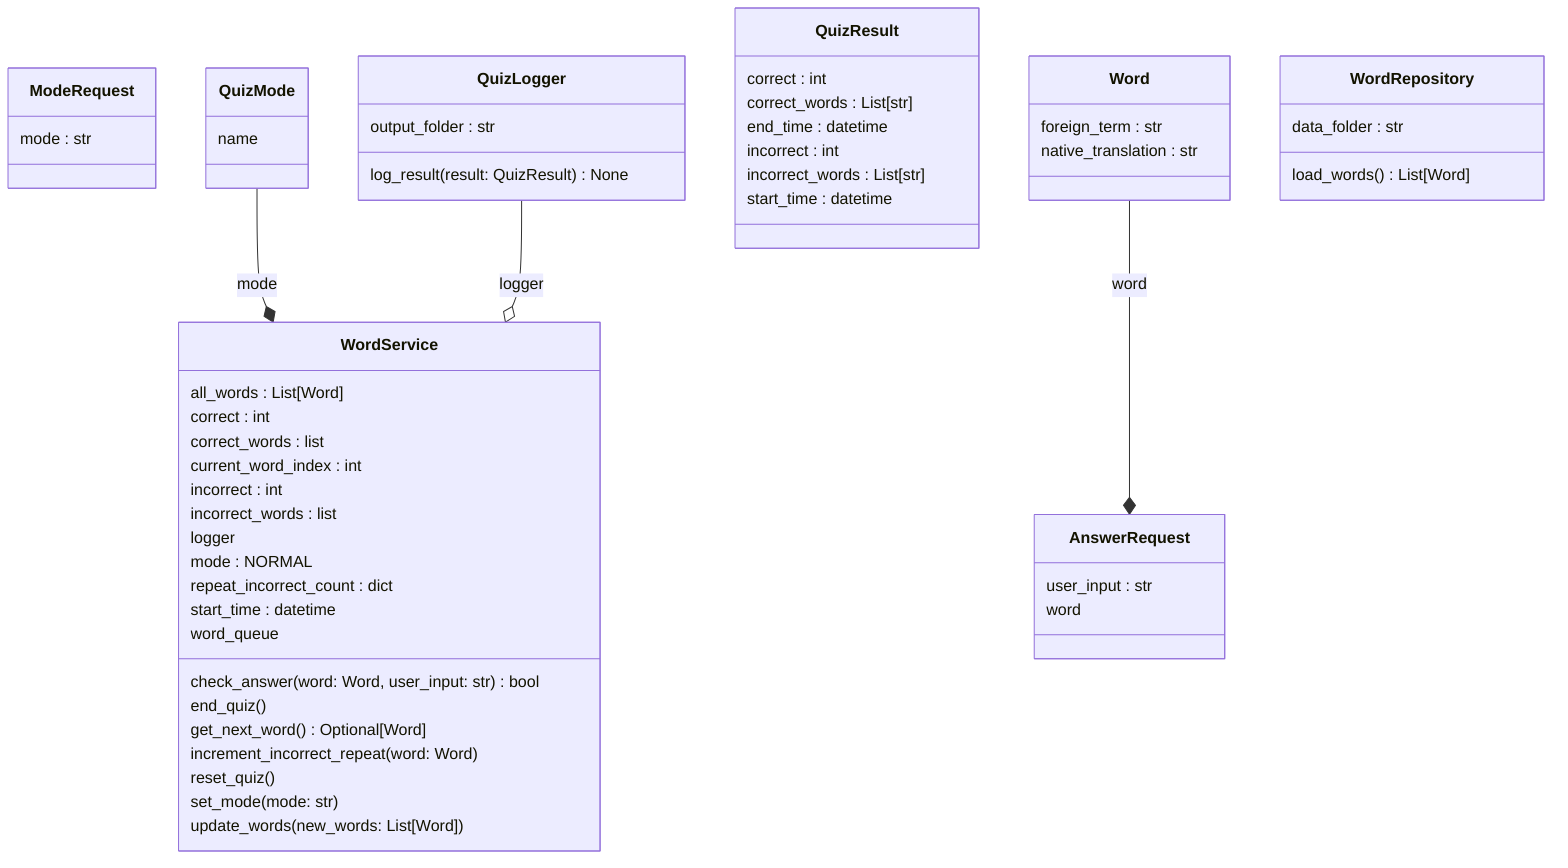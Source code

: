 classDiagram
  class AnswerRequest {
    user_input : str
    word
  }
  class ModeRequest {
    mode : str
  }
  class QuizLogger {
    output_folder : str
    log_result(result: QuizResult) None
  }
  class QuizMode {
    name
  }
  class QuizResult {
    correct : int
    correct_words : List[str]
    end_time : datetime
    incorrect : int
    incorrect_words : List[str]
    start_time : datetime
  }
  class Word {
    foreign_term : str
    native_translation : str
  }
  class WordRepository {
    data_folder : str
    load_words() List[Word]
  }
  class WordService {
    all_words : List[Word]
    correct : int
    correct_words : list
    current_word_index : int
    incorrect : int
    incorrect_words : list
    logger
    mode : NORMAL
    repeat_incorrect_count : dict
    start_time : datetime
    word_queue
    check_answer(word: Word, user_input: str) bool
    end_quiz()
    get_next_word() Optional[Word]
    increment_incorrect_repeat(word: Word)
    reset_quiz()
    set_mode(mode: str)
    update_words(new_words: List[Word])
  }
  QuizMode --* WordService : mode
  Word --* AnswerRequest : word
  QuizLogger --o WordService : logger